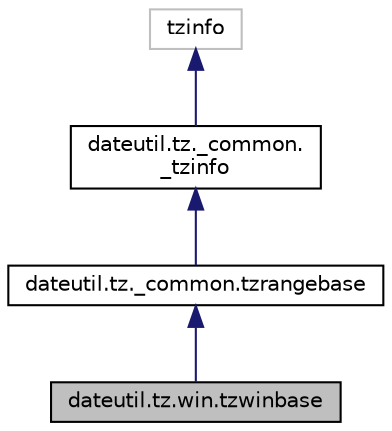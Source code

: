 digraph "dateutil.tz.win.tzwinbase"
{
 // LATEX_PDF_SIZE
  edge [fontname="Helvetica",fontsize="10",labelfontname="Helvetica",labelfontsize="10"];
  node [fontname="Helvetica",fontsize="10",shape=record];
  Node1 [label="dateutil.tz.win.tzwinbase",height=0.2,width=0.4,color="black", fillcolor="grey75", style="filled", fontcolor="black",tooltip=" "];
  Node2 -> Node1 [dir="back",color="midnightblue",fontsize="10",style="solid"];
  Node2 [label="dateutil.tz._common.tzrangebase",height=0.2,width=0.4,color="black", fillcolor="white", style="filled",URL="$classdateutil_1_1tz_1_1__common_1_1tzrangebase.html",tooltip=" "];
  Node3 -> Node2 [dir="back",color="midnightblue",fontsize="10",style="solid"];
  Node3 [label="dateutil.tz._common.\l_tzinfo",height=0.2,width=0.4,color="black", fillcolor="white", style="filled",URL="$classdateutil_1_1tz_1_1__common_1_1__tzinfo.html",tooltip=" "];
  Node4 -> Node3 [dir="back",color="midnightblue",fontsize="10",style="solid"];
  Node4 [label="tzinfo",height=0.2,width=0.4,color="grey75", fillcolor="white", style="filled",tooltip=" "];
}
